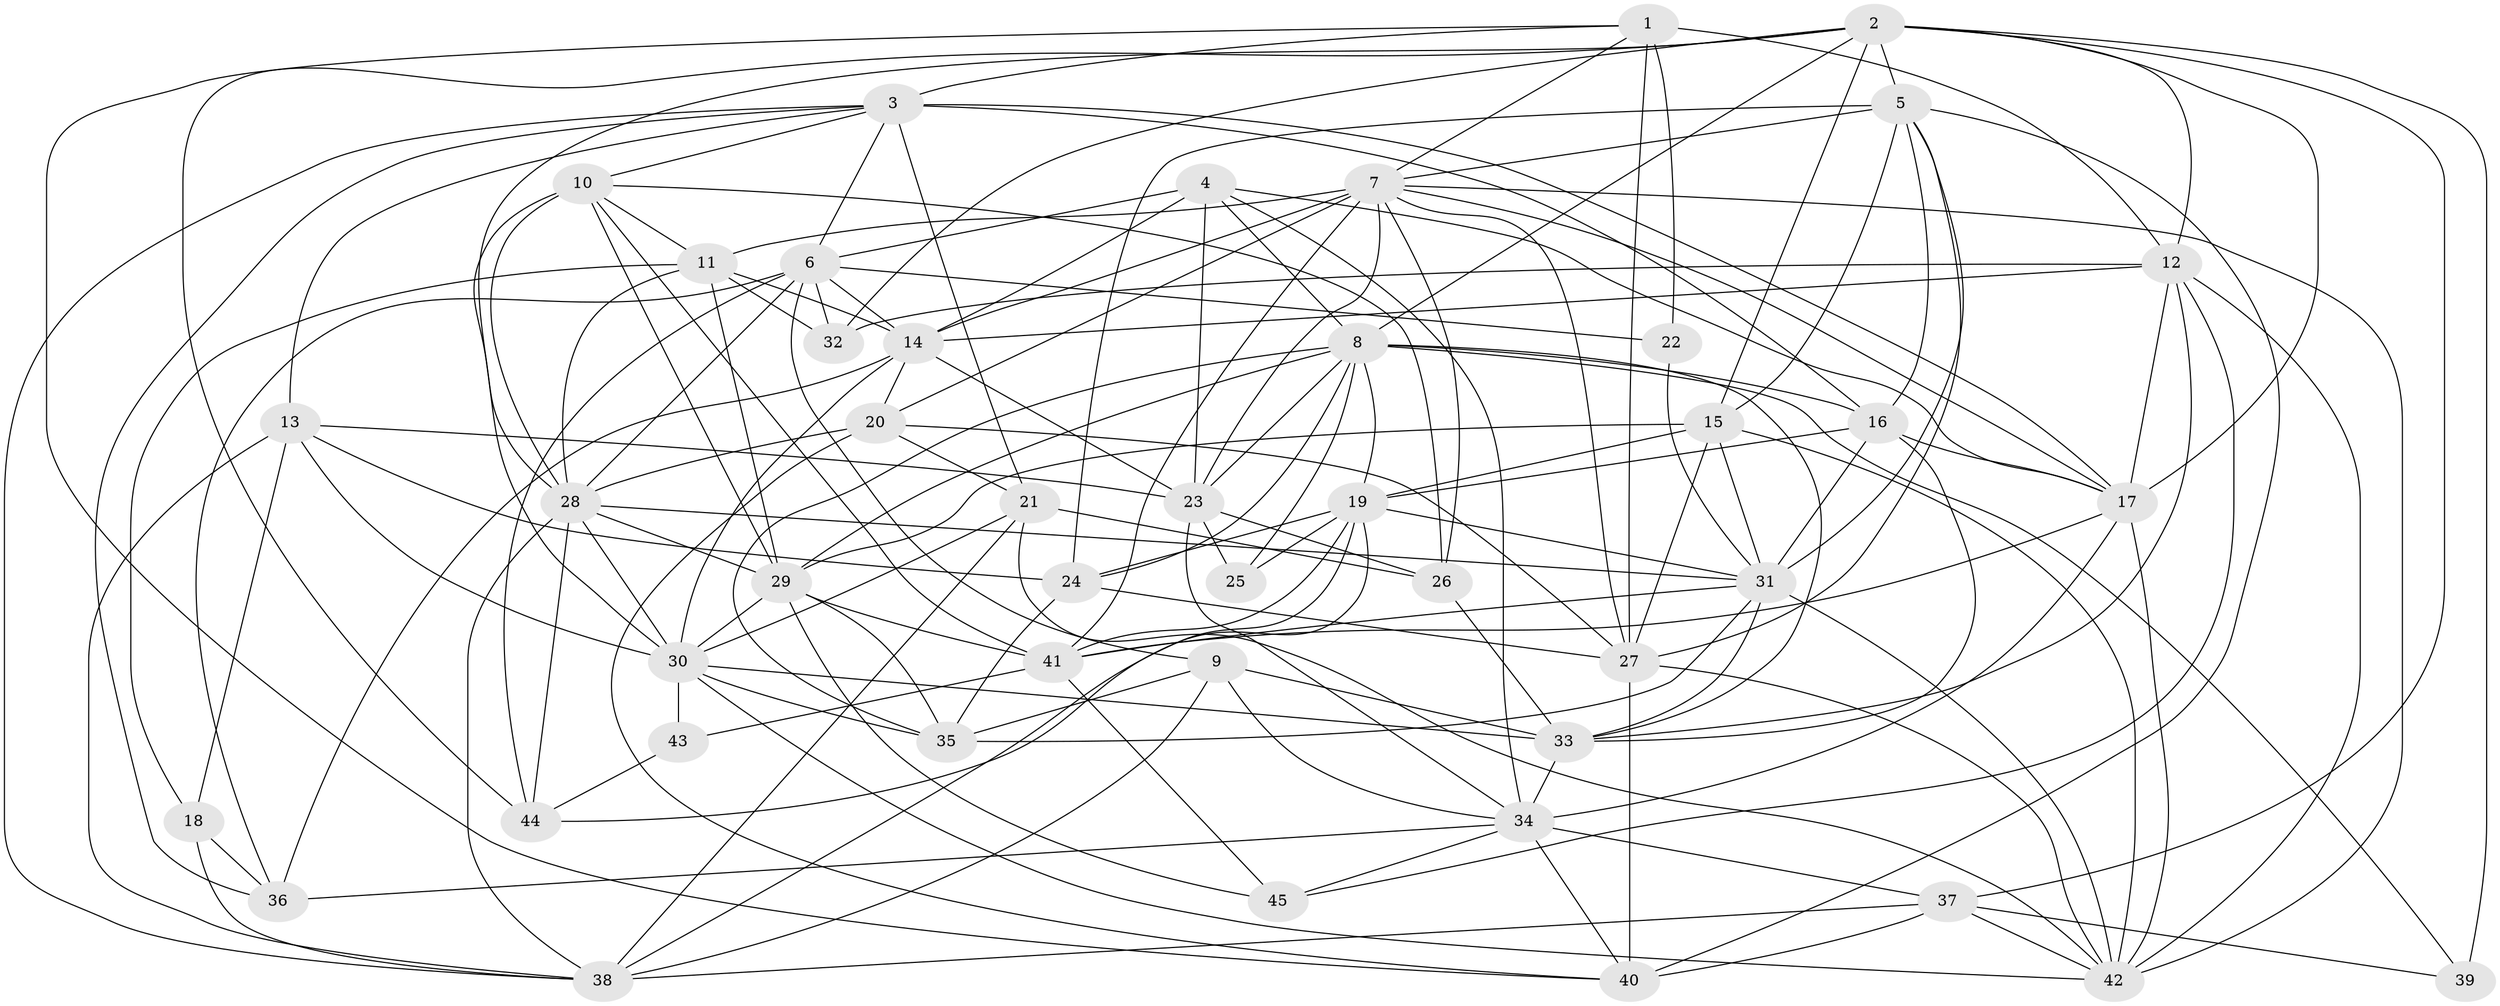 // original degree distribution, {4: 1.0}
// Generated by graph-tools (version 1.1) at 2025/53/03/04/25 22:53:52]
// undirected, 45 vertices, 158 edges
graph export_dot {
  node [color=gray90,style=filled];
  1;
  2;
  3;
  4;
  5;
  6;
  7;
  8;
  9;
  10;
  11;
  12;
  13;
  14;
  15;
  16;
  17;
  18;
  19;
  20;
  21;
  22;
  23;
  24;
  25;
  26;
  27;
  28;
  29;
  30;
  31;
  32;
  33;
  34;
  35;
  36;
  37;
  38;
  39;
  40;
  41;
  42;
  43;
  44;
  45;
  1 -- 3 [weight=1.0];
  1 -- 7 [weight=1.0];
  1 -- 12 [weight=1.0];
  1 -- 22 [weight=2.0];
  1 -- 27 [weight=2.0];
  1 -- 40 [weight=1.0];
  2 -- 5 [weight=1.0];
  2 -- 8 [weight=1.0];
  2 -- 12 [weight=1.0];
  2 -- 15 [weight=1.0];
  2 -- 17 [weight=1.0];
  2 -- 28 [weight=1.0];
  2 -- 32 [weight=1.0];
  2 -- 37 [weight=1.0];
  2 -- 39 [weight=2.0];
  2 -- 44 [weight=2.0];
  3 -- 6 [weight=1.0];
  3 -- 10 [weight=1.0];
  3 -- 13 [weight=1.0];
  3 -- 16 [weight=2.0];
  3 -- 17 [weight=1.0];
  3 -- 21 [weight=1.0];
  3 -- 36 [weight=1.0];
  3 -- 38 [weight=1.0];
  4 -- 6 [weight=1.0];
  4 -- 8 [weight=1.0];
  4 -- 14 [weight=1.0];
  4 -- 17 [weight=1.0];
  4 -- 23 [weight=1.0];
  4 -- 34 [weight=1.0];
  5 -- 7 [weight=1.0];
  5 -- 15 [weight=1.0];
  5 -- 16 [weight=1.0];
  5 -- 24 [weight=1.0];
  5 -- 27 [weight=1.0];
  5 -- 31 [weight=1.0];
  5 -- 40 [weight=1.0];
  6 -- 9 [weight=2.0];
  6 -- 14 [weight=1.0];
  6 -- 22 [weight=2.0];
  6 -- 28 [weight=2.0];
  6 -- 32 [weight=1.0];
  6 -- 36 [weight=1.0];
  6 -- 44 [weight=1.0];
  7 -- 11 [weight=1.0];
  7 -- 14 [weight=2.0];
  7 -- 17 [weight=1.0];
  7 -- 20 [weight=1.0];
  7 -- 23 [weight=1.0];
  7 -- 26 [weight=1.0];
  7 -- 27 [weight=1.0];
  7 -- 41 [weight=1.0];
  7 -- 42 [weight=1.0];
  8 -- 16 [weight=1.0];
  8 -- 19 [weight=1.0];
  8 -- 23 [weight=1.0];
  8 -- 24 [weight=1.0];
  8 -- 25 [weight=2.0];
  8 -- 29 [weight=1.0];
  8 -- 33 [weight=1.0];
  8 -- 35 [weight=1.0];
  8 -- 39 [weight=1.0];
  9 -- 33 [weight=1.0];
  9 -- 34 [weight=1.0];
  9 -- 35 [weight=1.0];
  9 -- 38 [weight=1.0];
  10 -- 11 [weight=1.0];
  10 -- 26 [weight=1.0];
  10 -- 28 [weight=2.0];
  10 -- 29 [weight=1.0];
  10 -- 30 [weight=1.0];
  10 -- 41 [weight=1.0];
  11 -- 14 [weight=1.0];
  11 -- 18 [weight=1.0];
  11 -- 28 [weight=1.0];
  11 -- 29 [weight=2.0];
  11 -- 32 [weight=1.0];
  12 -- 14 [weight=1.0];
  12 -- 17 [weight=2.0];
  12 -- 32 [weight=1.0];
  12 -- 33 [weight=1.0];
  12 -- 42 [weight=2.0];
  12 -- 45 [weight=1.0];
  13 -- 18 [weight=1.0];
  13 -- 23 [weight=1.0];
  13 -- 24 [weight=1.0];
  13 -- 30 [weight=1.0];
  13 -- 38 [weight=1.0];
  14 -- 20 [weight=1.0];
  14 -- 23 [weight=1.0];
  14 -- 30 [weight=1.0];
  14 -- 36 [weight=1.0];
  15 -- 19 [weight=1.0];
  15 -- 27 [weight=2.0];
  15 -- 29 [weight=1.0];
  15 -- 31 [weight=1.0];
  15 -- 42 [weight=1.0];
  16 -- 17 [weight=1.0];
  16 -- 19 [weight=1.0];
  16 -- 31 [weight=1.0];
  16 -- 33 [weight=1.0];
  17 -- 34 [weight=1.0];
  17 -- 41 [weight=1.0];
  17 -- 42 [weight=1.0];
  18 -- 36 [weight=1.0];
  18 -- 38 [weight=1.0];
  19 -- 24 [weight=1.0];
  19 -- 25 [weight=1.0];
  19 -- 31 [weight=2.0];
  19 -- 38 [weight=1.0];
  19 -- 41 [weight=1.0];
  19 -- 44 [weight=1.0];
  20 -- 21 [weight=1.0];
  20 -- 27 [weight=1.0];
  20 -- 28 [weight=1.0];
  20 -- 40 [weight=1.0];
  21 -- 26 [weight=1.0];
  21 -- 30 [weight=1.0];
  21 -- 38 [weight=1.0];
  21 -- 42 [weight=1.0];
  22 -- 31 [weight=2.0];
  23 -- 25 [weight=1.0];
  23 -- 26 [weight=1.0];
  23 -- 34 [weight=1.0];
  24 -- 27 [weight=1.0];
  24 -- 35 [weight=1.0];
  26 -- 33 [weight=2.0];
  27 -- 40 [weight=3.0];
  27 -- 42 [weight=1.0];
  28 -- 29 [weight=1.0];
  28 -- 30 [weight=1.0];
  28 -- 31 [weight=1.0];
  28 -- 38 [weight=1.0];
  28 -- 44 [weight=1.0];
  29 -- 30 [weight=1.0];
  29 -- 35 [weight=1.0];
  29 -- 41 [weight=1.0];
  29 -- 45 [weight=1.0];
  30 -- 33 [weight=2.0];
  30 -- 35 [weight=1.0];
  30 -- 42 [weight=1.0];
  30 -- 43 [weight=2.0];
  31 -- 33 [weight=1.0];
  31 -- 35 [weight=1.0];
  31 -- 41 [weight=1.0];
  31 -- 42 [weight=1.0];
  33 -- 34 [weight=1.0];
  34 -- 36 [weight=2.0];
  34 -- 37 [weight=3.0];
  34 -- 40 [weight=1.0];
  34 -- 45 [weight=1.0];
  37 -- 38 [weight=1.0];
  37 -- 39 [weight=1.0];
  37 -- 40 [weight=1.0];
  37 -- 42 [weight=1.0];
  41 -- 43 [weight=1.0];
  41 -- 45 [weight=1.0];
  43 -- 44 [weight=1.0];
}
